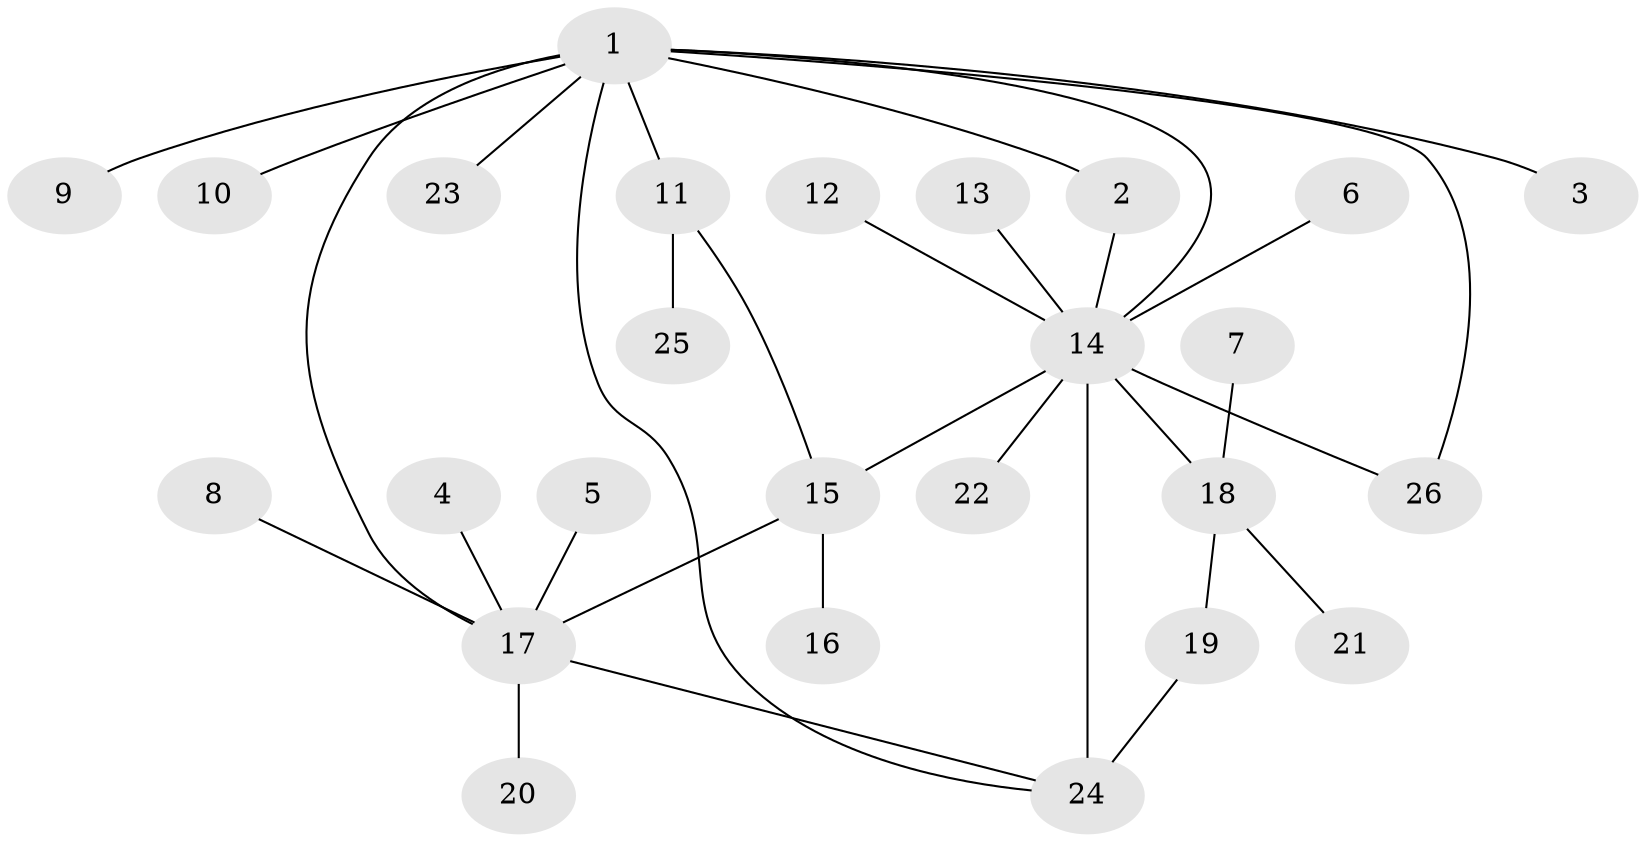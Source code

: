 // original degree distribution, {3: 0.11764705882352941, 9: 0.0392156862745098, 8: 0.0196078431372549, 6: 0.058823529411764705, 2: 0.17647058823529413, 4: 0.0392156862745098, 1: 0.5294117647058824, 5: 0.0196078431372549}
// Generated by graph-tools (version 1.1) at 2025/26/03/09/25 03:26:40]
// undirected, 26 vertices, 32 edges
graph export_dot {
graph [start="1"]
  node [color=gray90,style=filled];
  1;
  2;
  3;
  4;
  5;
  6;
  7;
  8;
  9;
  10;
  11;
  12;
  13;
  14;
  15;
  16;
  17;
  18;
  19;
  20;
  21;
  22;
  23;
  24;
  25;
  26;
  1 -- 2 [weight=1.0];
  1 -- 3 [weight=1.0];
  1 -- 9 [weight=1.0];
  1 -- 10 [weight=1.0];
  1 -- 11 [weight=1.0];
  1 -- 14 [weight=1.0];
  1 -- 17 [weight=1.0];
  1 -- 23 [weight=1.0];
  1 -- 24 [weight=1.0];
  1 -- 26 [weight=1.0];
  2 -- 14 [weight=2.0];
  4 -- 17 [weight=1.0];
  5 -- 17 [weight=1.0];
  6 -- 14 [weight=1.0];
  7 -- 18 [weight=1.0];
  8 -- 17 [weight=1.0];
  11 -- 15 [weight=1.0];
  11 -- 25 [weight=1.0];
  12 -- 14 [weight=1.0];
  13 -- 14 [weight=1.0];
  14 -- 15 [weight=2.0];
  14 -- 18 [weight=1.0];
  14 -- 22 [weight=1.0];
  14 -- 24 [weight=2.0];
  14 -- 26 [weight=1.0];
  15 -- 16 [weight=1.0];
  15 -- 17 [weight=1.0];
  17 -- 20 [weight=1.0];
  17 -- 24 [weight=1.0];
  18 -- 19 [weight=1.0];
  18 -- 21 [weight=1.0];
  19 -- 24 [weight=1.0];
}
